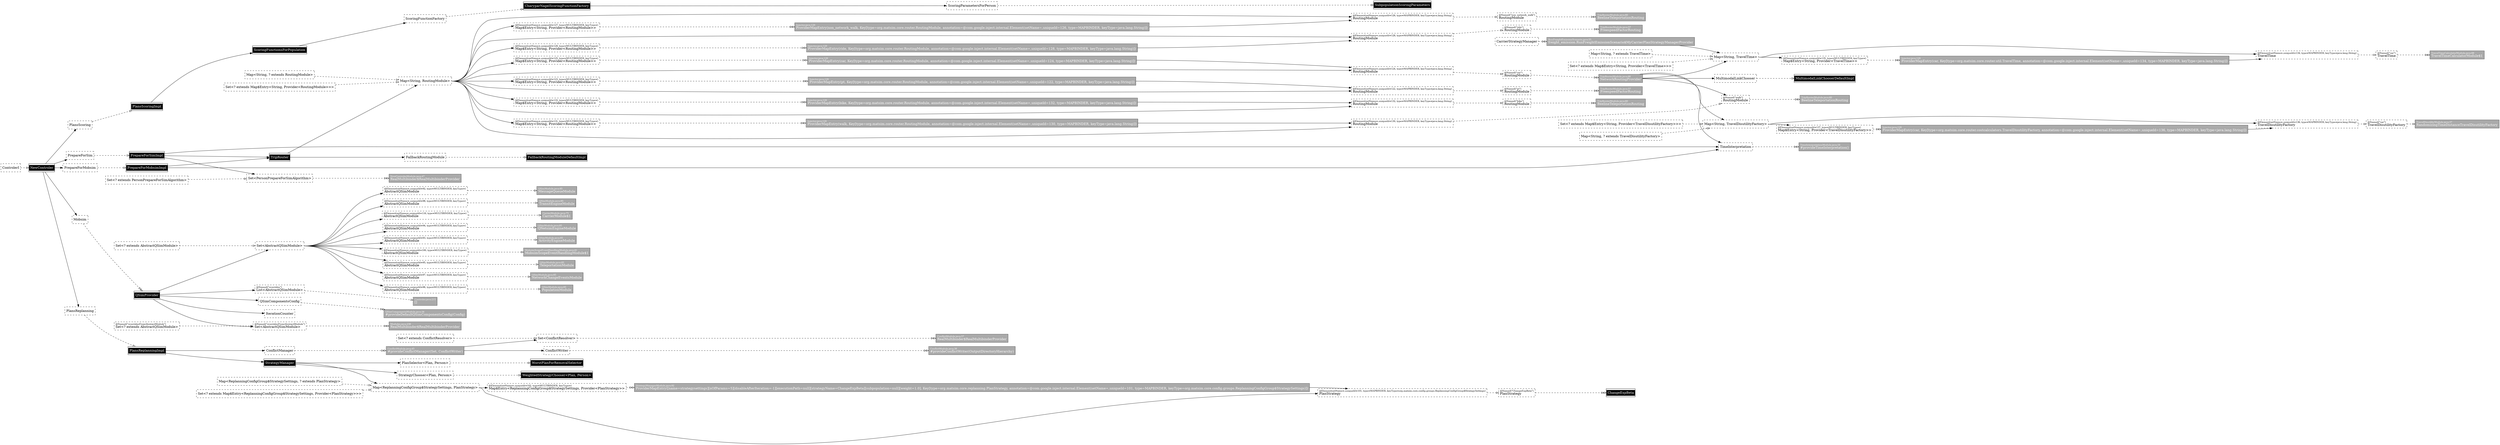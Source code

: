 digraph injector {
graph [rankdir=LR];
x38 [margin="0.02,0", shape=box, style=dashed, label=<<table cellspacing="0" cellpadding="5" cellborder="0" border="0"><tr><td align="left" port="header" bgcolor="#ffffff"><font color="#000000">ScoringParametersForPerson<br align="left"/></font></td></tr></table>>]
x81 [margin="0.02,0", shape=box, style=dashed, label=<<table cellspacing="0" cellpadding="5" cellborder="0" border="0"><tr><td align="left" port="header" bgcolor="#ffffff"><font color="#000000">PrepareForSim<br align="left"/></font></td></tr></table>>]
x41 [margin="0.02,0", shape=box, style=dashed, label=<<table cellspacing="0" cellpadding="5" cellborder="0" border="0"><tr><td align="left" port="header" bgcolor="#ffffff"><font color="#000000">Mobsim<br align="left"/></font></td></tr></table>>]
x16 [margin="0.02,0", shape=box, style=solid, label=<<table cellspacing="0" cellpadding="5" cellborder="0" border="0"><tr><td align="left" port="header" bgcolor="#aaaaaa"><font color="#ffffff" point-size="10">Injector.java:129<br align="left"/></font><font color="#ffffff">ProviderMapEntry(car, Key[type=org.matsim.core.router.RoutingModule, annotation=@com.google.inject.internal.Element(setName=,uniqueId=124, type=MAPBINDER, keyType=java.lang.String)])<br align="left"/></font></td></tr></table>>]
x71 [margin="0.02,0", shape=box, style=solid, label=<<table cellspacing="0" cellpadding="5" cellborder="0" border="0"><tr><td align="left" port="header" bgcolor="#aaaaaa"><font color="#ffffff" point-size="10">NewControlerModule.java:47<br align="left"/></font><font color="#ffffff">RealMultibinder$RealMultibinderProvider<br align="left"/></font></td></tr></table>>]
x36 [margin="0.02,0", shape=box, style=solid, label=<<table cellspacing="0" cellpadding="5" cellborder="0" border="0"><tr><td align="left" port="header" bgcolor="#aaaaaa"><font color="#ffffff" point-size="10">TripRouterModule.java:60<br align="left"/></font><font color="#ffffff">BeelineTeleportationRouting<br align="left"/></font></td></tr></table>>]
x46 [margin="0.02,0", shape=box, style=solid, label=<<table cellspacing="0" cellpadding="5" cellborder="0" border="0"><tr><td align="left" port="header" bgcolor="#aaaaaa"><font color="#ffffff" point-size="10">QSimModule.java:85<br align="left"/></font><font color="#ffffff">TeleportationModule<br align="left"/></font></td></tr></table>>]
x68 [margin="0.02,0", shape=box, style=dashed, label=<<table cellspacing="0" cellpadding="5" cellborder="0" border="0"><tr><td align="left" port="header" bgcolor="#ffffff"><font color="#000000" point-size="10">@Element(setName=,uniqueId=116, type=MULTIBINDER, keyType=)<br align="left"/></font><font color="#000000">AbstractQSimModule<br align="left"/></font></td></tr></table>>]
x22 [margin="0.02,0", shape=box, style=dashed, label=<<table cellspacing="0" cellpadding="5" cellborder="0" border="0"><tr><td align="left" port="header" bgcolor="#ffffff"><font color="#000000">Map&lt;String, TravelTime&gt;<br align="left"/></font></td></tr></table>>]
x107 [margin="0.02,0", shape=box, style=solid, label=<<table cellspacing="0" cellpadding="5" cellborder="0" border="0"><tr><td align="left" port="header" bgcolor="#000000"><font color="#ffffff">TripRouter<br align="left"/></font></td></tr></table>>]
x121 [margin="0.02,0", shape=box, style=solid, label=<<table cellspacing="0" cellpadding="5" cellborder="0" border="0"><tr><td align="left" port="header" bgcolor="#aaaaaa"><font color="#ffffff" point-size="10">Modules.java:238<br align="left"/></font><font color="#ffffff">RealMultibinder$RealMultibinderProvider<br align="left"/></font></td></tr></table>>]
x25 [margin="0.02,0", shape=box, style=dashed, label=<<table cellspacing="0" cellpadding="5" cellborder="0" border="0"><tr><td align="left" port="header" bgcolor="#ffffff"><font color="#000000">PlanSelector&lt;Plan, Person&gt;<br align="left"/></font></td></tr></table>>]
x40 [margin="0.02,0", shape=box, style=solid, label=<<table cellspacing="0" cellpadding="5" cellborder="0" border="0"><tr><td align="left" port="header" bgcolor="#aaaaaa"><font color="#ffffff" point-size="10">QSimComponentsModule.java:34<br align="left"/></font><font color="#ffffff">#provideDefaultQSimComponentsConfig(Config)<br align="left"/></font></td></tr></table>>]
x73 [margin="0.02,0", shape=box, style=solid, label=<<table cellspacing="0" cellpadding="5" cellborder="0" border="0"><tr><td align="left" port="header" bgcolor="#000000"><font color="#ffffff">SubpopulationScoringParameters<br align="left"/></font></td></tr></table>>]
x50 [margin="0.02,0", shape=box, style=dashed, label=<<table cellspacing="0" cellpadding="5" cellborder="0" border="0"><tr><td align="left" port="header" bgcolor="#ffffff"><font color="#000000" point-size="10">@Element(setName=,uniqueId=94, type=MULTIBINDER, keyType=)<br align="left"/></font><font color="#000000">AbstractQSimModule<br align="left"/></font></td></tr></table>>]
x51 [margin="0.02,0", shape=box, style=solid, label=<<table cellspacing="0" cellpadding="5" cellborder="0" border="0"><tr><td align="left" port="header" bgcolor="#aaaaaa"><font color="#ffffff" point-size="10">QSimModule.java:85<br align="left"/></font><font color="#ffffff">QNetsimEngineModule<br align="left"/></font></td></tr></table>>]
x34 [margin="0.02,0", shape=box, style=dashed, label=<<table cellspacing="0" cellpadding="5" cellborder="0" border="0"><tr><td align="left" port="header" bgcolor="#ffffff"><font color="#000000">PlansReplanning<br align="left"/></font></td></tr></table>>]
x9 [margin="0.02,0", shape=box, style=dashed, label=<<table cellspacing="0" cellpadding="5" cellborder="0" border="0"><tr><td align="left" port="header" bgcolor="#ffffff"><font color="#000000" point-size="10">@Element(setName=,uniqueId=123, type=MULTIBINDER, keyType=)<br align="left"/></font><font color="#000000">Map$Entry&lt;String, Provider&lt;RoutingModule&gt;&gt;<br align="left"/></font></td></tr></table>>]
x70 [margin="0.02,0", shape=box, style=dashed, label=<<table cellspacing="0" cellpadding="5" cellborder="0" border="0"><tr><td align="left" port="header" bgcolor="#ffffff"><font color="#000000">Set&lt;PersonPrepareForSimAlgorithm&gt;<br align="left"/></font></td></tr></table>>]
x116 [margin="0.02,0", shape=box, style=dashed, label=<<table cellspacing="0" cellpadding="5" cellborder="0" border="0"><tr><td align="left" port="header" bgcolor="#ffffff"><font color="#000000" point-size="10">@Named("ChangeExpBeta")<br align="left"/></font><font color="#000000">PlanStrategy<br align="left"/></font></td></tr></table>>]
x83 [margin="0.02,0", shape=box, style=dashed, label=<<table cellspacing="0" cellpadding="5" cellborder="0" border="0"><tr><td align="left" port="header" bgcolor="#ffffff"><font color="#000000" point-size="10">@Named("non_network_walk")<br align="left"/></font><font color="#000000">RoutingModule<br align="left"/></font></td></tr></table>>]
x94 [margin="0.02,0", shape=box, style=solid, label=<<table cellspacing="0" cellpadding="5" cellborder="0" border="0"><tr><td align="left" port="header" bgcolor="#aaaaaa"><font color="#ffffff" point-size="10">TravelDisutilityModule.java:37<br align="left"/></font><font color="#ffffff">RandomizingTimeDistanceTravelDisutilityFactory<br align="left"/></font></td></tr></table>>]
x52 [margin="0.02,0", shape=box, style=dashed, label=<<table cellspacing="0" cellpadding="5" cellborder="0" border="0"><tr><td align="left" port="header" bgcolor="#ffffff"><font color="#000000" point-size="10">@Element(setName=,uniqueId=93, type=MULTIBINDER, keyType=)<br align="left"/></font><font color="#000000">AbstractQSimModule<br align="left"/></font></td></tr></table>>]
x79 [margin="0.02,0", shape=box, style=dashed, label=<<table cellspacing="0" cellpadding="5" cellborder="0" border="0"><tr><td align="left" port="header" bgcolor="#ffffff"><font color="#000000">Map&lt;String, ? extends RoutingModule&gt;<br align="left"/></font></td></tr></table>>]
x118 [margin="0.02,0", shape=box, style=solid, label=<<table cellspacing="0" cellpadding="5" cellborder="0" border="0"><tr><td align="left" port="header" bgcolor="#000000"><font color="#ffffff">NewControler<br align="left"/></font></td></tr></table>>]
x53 [margin="0.02,0", shape=box, style=solid, label=<<table cellspacing="0" cellpadding="5" cellborder="0" border="0"><tr><td align="left" port="header" bgcolor="#aaaaaa"><font color="#ffffff" point-size="10">QSimModule.java:85<br align="left"/></font><font color="#ffffff">ActivityEngineModule<br align="left"/></font></td></tr></table>>]
x78 [margin="0.02,0", shape=box, style=solid, label=<<table cellspacing="0" cellpadding="5" cellborder="0" border="0"><tr><td align="left" port="header" bgcolor="#000000"><font color="#ffffff">FallbackRoutingModuleDefaultImpl<br align="left"/></font></td></tr></table>>]
x62 [margin="0.02,0", shape=box, style=dashed, label=<<table cellspacing="0" cellpadding="5" cellborder="0" border="0"><tr><td align="left" port="header" bgcolor="#ffffff"><font color="#000000" point-size="10">@Element(setName=,uniqueId=100, type=MULTIBINDER, keyType=)<br align="left"/></font><font color="#000000">AbstractQSimModule<br align="left"/></font></td></tr></table>>]
x69 [margin="0.02,0", shape=box, style=solid, label=<<table cellspacing="0" cellpadding="5" cellborder="0" border="0"><tr><td align="left" port="header" bgcolor="#aaaaaa"><font color="#ffffff" point-size="10">CarrierModule.java:75<br align="left"/></font><font color="#ffffff">CarrierModule$1<br align="left"/></font></td></tr></table>>]
x17 [margin="0.02,0", shape=box, style=dashed, label=<<table cellspacing="0" cellpadding="5" cellborder="0" border="0"><tr><td align="left" port="header" bgcolor="#ffffff"><font color="#000000">Set&lt;? extends Map$Entry&lt;String, Provider&lt;TravelTime&gt;&gt;&gt;<br align="left"/></font></td></tr></table>>]
x14 [margin="0.02,0", shape=box, style=solid, label=<<table cellspacing="0" cellpadding="5" cellborder="0" border="0"><tr><td align="left" port="header" bgcolor="#aaaaaa"><font color="#ffffff" point-size="10">Injector.java:129<br align="left"/></font><font color="#ffffff">ProviderMapEntry(non_network_walk, Key[type=org.matsim.core.router.RoutingModule, annotation=@com.google.inject.internal.Element(setName=,uniqueId=126, type=MAPBINDER, keyType=java.lang.String)])<br align="left"/></font></td></tr></table>>]
x115 [margin="0.02,0", shape=box, style=solid, label=<<table cellspacing="0" cellpadding="5" cellborder="0" border="0"><tr><td align="left" port="header" bgcolor="#aaaaaa"><font color="#ffffff" point-size="10">TripRouterModule.java:57<br align="left"/></font><font color="#ffffff">FreespeedFactorRouting<br align="left"/></font></td></tr></table>>]
x105 [margin="0.02,0", shape=box, style=dashed, label=<<table cellspacing="0" cellpadding="5" cellborder="0" border="0"><tr><td align="left" port="header" bgcolor="#ffffff"><font color="#000000" point-size="10">@Element(setName=,uniqueId=133, type=MULTIBINDER, keyType=)<br align="left"/></font><font color="#000000">Map$Entry&lt;String, Provider&lt;RoutingModule&gt;&gt;<br align="left"/></font></td></tr></table>>]
x80 [margin="0.02,0", shape=box, style=solid, label=<<table cellspacing="0" cellpadding="5" cellborder="0" border="0"><tr><td align="left" port="header" bgcolor="#000000"><font color="#ffffff">ScoringFunctionsForPopulation<br align="left"/></font></td></tr></table>>]
x33 [margin="0.02,0", shape=box, style=solid, label=<<table cellspacing="0" cellpadding="5" cellborder="0" border="0"><tr><td align="left" port="header" bgcolor="#aaaaaa"><font color="#ffffff" point-size="10">ConflictModule.java:57<br align="left"/></font><font color="#ffffff">RealMultibinder$RealMultibinderProvider<br align="left"/></font></td></tr></table>>]
x100 [margin="0.02,0", shape=box, style=solid, label=<<table cellspacing="0" cellpadding="5" cellborder="0" border="0"><tr><td align="left" port="header" bgcolor="#aaaaaa"><font color="#ffffff" point-size="10">ConflictModule.java:38<br align="left"/></font><font color="#ffffff">#provideConflictWriter(OutputDirectoryHierarchy)<br align="left"/></font></td></tr></table>>]
x64 [margin="0.02,0", shape=box, style=dashed, label=<<table cellspacing="0" cellpadding="5" cellborder="0" border="0"><tr><td align="left" port="header" bgcolor="#ffffff"><font color="#000000">TimeInterpretation<br align="left"/></font></td></tr></table>>]
x18 [margin="0.02,0", shape=box, style=dashed, label=<<table cellspacing="0" cellpadding="5" cellborder="0" border="0"><tr><td align="left" port="header" bgcolor="#ffffff"><font color="#000000" point-size="10">@Element(setName=,uniqueId=130, type=MAPBINDER, keyType=java.lang.String)<br align="left"/></font><font color="#000000">RoutingModule<br align="left"/></font></td></tr></table>>]
x108 [margin="0.02,0", shape=box, style=solid, label=<<table cellspacing="0" cellpadding="5" cellborder="0" border="0"><tr><td align="left" port="header" bgcolor="#000000"><font color="#ffffff">PlansReplanningImpl<br align="left"/></font></td></tr></table>>]
x23 [margin="0.02,0", shape=box, style=dashed, label=<<table cellspacing="0" cellpadding="5" cellborder="0" border="0"><tr><td align="left" port="header" bgcolor="#ffffff"><font color="#000000">Set&lt;AbstractQSimModule&gt;<br align="left"/></font></td></tr></table>>]
x63 [margin="0.02,0", shape=box, style=solid, label=<<table cellspacing="0" cellpadding="5" cellborder="0" border="0"><tr><td align="left" port="header" bgcolor="#aaaaaa"><font color="#ffffff" point-size="10">MobsimScopeEventHandlingModule.java:41<br align="left"/></font><font color="#ffffff">MobsimScopeEventHandlingModule$1<br align="left"/></font></td></tr></table>>]
x104 [margin="0.02,0", shape=box, style=dashed, label=<<table cellspacing="0" cellpadding="5" cellborder="0" border="0"><tr><td align="left" port="header" bgcolor="#ffffff"><font color="#000000">Map&lt;ReplanningConfigGroup$StrategySettings, ? extends PlanStrategy&gt;<br align="left"/></font></td></tr></table>>]
x67 [margin="0.02,0", shape=box, style=solid, label=<<table cellspacing="0" cellpadding="5" cellborder="0" border="0"><tr><td align="left" port="header" bgcolor="#aaaaaa"><font color="#ffffff" point-size="10">TripRouterModule.java:57<br align="left"/></font><font color="#ffffff">FreespeedFactorRouting<br align="left"/></font></td></tr></table>>]
x29 [margin="0.02,0", shape=box, style=solid, label=<<table cellspacing="0" cellpadding="5" cellborder="0" border="0"><tr><td align="left" port="header" bgcolor="#aaaaaa"><font color="#ffffff" point-size="10">TripRouterModule.java:68<br align="left"/></font><font color="#ffffff">NetworkRoutingProvider<br align="left"/></font></td></tr></table>>]
x119 [margin="0.02,0", shape=box, style=dashed, label=<<table cellspacing="0" cellpadding="5" cellborder="0" border="0"><tr><td align="left" port="header" bgcolor="#ffffff"><font color="#000000">Map&lt;String, RoutingModule&gt;<br align="left"/></font></td></tr></table>>]
x124 [margin="0.02,0", shape=box, style=dashed, label=<<table cellspacing="0" cellpadding="5" cellborder="0" border="0"><tr><td align="left" port="header" bgcolor="#ffffff"><font color="#000000" point-size="10">@Element(setName=,uniqueId=126, type=MAPBINDER, keyType=java.lang.String)<br align="left"/></font><font color="#000000">RoutingModule<br align="left"/></font></td></tr></table>>]
x35 [margin="0.02,0", shape=box, style=dashed, label=<<table cellspacing="0" cellpadding="5" cellborder="0" border="0"><tr><td align="left" port="header" bgcolor="#ffffff"><font color="#000000" point-size="10">@Named("walk")<br align="left"/></font><font color="#000000">RoutingModule<br align="left"/></font></td></tr></table>>]
x48 [margin="0.02,0", shape=box, style=solid, label=<<table cellspacing="0" cellpadding="5" cellborder="0" border="0"><tr><td align="left" port="header" bgcolor="#aaaaaa"><font color="#ffffff" point-size="10">QSimModule.java:85<br align="left"/></font><font color="#ffffff">MessageQueueModule<br align="left"/></font></td></tr></table>>]
x87 [margin="0.02,0", shape=box, style=dashed, label=<<table cellspacing="0" cellpadding="5" cellborder="0" border="0"><tr><td align="left" port="header" bgcolor="#ffffff"><font color="#000000">MultimodalLinkChooser<br align="left"/></font></td></tr></table>>]
x39 [margin="0.02,0", shape=box, style=dashed, label=<<table cellspacing="0" cellpadding="5" cellborder="0" border="0"><tr><td align="left" port="header" bgcolor="#ffffff"><font color="#000000">QSimComponentsConfig<br align="left"/></font></td></tr></table>>]
x3 [margin="0.02,0", shape=box, style=solid, label=<<table cellspacing="0" cellpadding="5" cellborder="0" border="0"><tr><td align="left" port="header" bgcolor="#aaaaaa"><font color="#ffffff" point-size="10">Controler.java:215<br align="left"/></font><font color="#ffffff">[]<br align="left"/></font></td></tr></table>>]
x88 [margin="0.02,0", shape=box, style=solid, label=<<table cellspacing="0" cellpadding="5" cellborder="0" border="0"><tr><td align="left" port="header" bgcolor="#000000"><font color="#ffffff">MultimodalLinkChooserDefaultImpl<br align="left"/></font></td></tr></table>>]
x109 [margin="0.02,0", shape=box, style=dashed, label=<<table cellspacing="0" cellpadding="5" cellborder="0" border="0"><tr><td align="left" port="header" bgcolor="#ffffff"><font color="#000000">ConflictManager<br align="left"/></font></td></tr></table>>]
x31 [margin="0.02,0", shape=box, style=dashed, label=<<table cellspacing="0" cellpadding="5" cellborder="0" border="0"><tr><td align="left" port="header" bgcolor="#ffffff"><font color="#000000">Set&lt;? extends Map$Entry&lt;ReplanningConfigGroup$StrategySettings, Provider&lt;PlanStrategy&gt;&gt;&gt;<br align="left"/></font></td></tr></table>>]
x61 [margin="0.02,0", shape=box, style=solid, label=<<table cellspacing="0" cellpadding="5" cellborder="0" border="0"><tr><td align="left" port="header" bgcolor="#aaaaaa"><font color="#ffffff" point-size="10">TripRouterModule.java:60<br align="left"/></font><font color="#ffffff">BeelineTeleportationRouting<br align="left"/></font></td></tr></table>>]
x102 [margin="0.02,0", shape=box, style=solid, label=<<table cellspacing="0" cellpadding="5" cellborder="0" border="0"><tr><td align="left" port="header" bgcolor="#aaaaaa"><font color="#ffffff" point-size="10">Injector.java:129<br align="left"/></font><font color="#ffffff">ProviderMapEntry(ride, Key[type=org.matsim.core.router.RoutingModule, annotation=@com.google.inject.internal.Element(setName=,uniqueId=128, type=MAPBINDER, keyType=java.lang.String)])<br align="left"/></font></td></tr></table>>]
x86 [margin="0.02,0", shape=box, style=solid, label=<<table cellspacing="0" cellpadding="5" cellborder="0" border="0"><tr><td align="left" port="header" bgcolor="#000000"><font color="#ffffff">CharyparNagelScoringFunctionFactory<br align="left"/></font></td></tr></table>>]
x45 [margin="0.02,0", shape=box, style=dashed, label=<<table cellspacing="0" cellpadding="5" cellborder="0" border="0"><tr><td align="left" port="header" bgcolor="#ffffff"><font color="#000000" point-size="10">@Element(setName=,uniqueId=95, type=MULTIBINDER, keyType=)<br align="left"/></font><font color="#000000">AbstractQSimModule<br align="left"/></font></td></tr></table>>]
x19 [margin="0.02,0", shape=box, style=dashed, label=<<table cellspacing="0" cellpadding="5" cellborder="0" border="0"><tr><td align="left" port="header" bgcolor="#ffffff"><font color="#000000" point-size="10">@Element(setName=,uniqueId=128, type=MAPBINDER, keyType=java.lang.String)<br align="left"/></font><font color="#000000">RoutingModule<br align="left"/></font></td></tr></table>>]
x112 [margin="0.02,0", shape=box, style=dashed, label=<<table cellspacing="0" cellpadding="5" cellborder="0" border="0"><tr><td align="left" port="header" bgcolor="#ffffff"><font color="#000000" point-size="10">@Element(setName=,uniqueId=137, type=MULTIBINDER, keyType=)<br align="left"/></font><font color="#000000">Map$Entry&lt;String, Provider&lt;TravelDisutilityFactory&gt;&gt;<br align="left"/></font></td></tr></table>>]
x89 [margin="0.02,0", shape=box, style=dashed, label=<<table cellspacing="0" cellpadding="5" cellborder="0" border="0"><tr><td align="left" port="header" bgcolor="#ffffff"><font color="#000000">StrategyChooser&lt;Plan, Person&gt;<br align="left"/></font></td></tr></table>>]
x12 [margin="0.02,0", shape=box, style=dashed, label=<<table cellspacing="0" cellpadding="5" cellborder="0" border="0"><tr><td align="left" port="header" bgcolor="#ffffff"><font color="#000000">Set&lt;? extends PersonPrepareForSimAlgorithm&gt;<br align="left"/></font></td></tr></table>>]
x44 [margin="0.02,0", shape=box, style=solid, label=<<table cellspacing="0" cellpadding="5" cellborder="0" border="0"><tr><td align="left" port="header" bgcolor="#aaaaaa"><font color="#ffffff" point-size="10">StrategyManagerModule.java:92<br align="left"/></font><font color="#ffffff">ProviderMapEntry([name=strategysettings][nOfParams=5][disableAfterIteration=-1][executionPath=null][strategyName=ChangeExpBeta][subpopulation=null][weight=1.0], Key[type=org.matsim.core.replanning.PlanStrategy, annotation=@com.google.inject.internal.Element(setName=,uniqueId=101, type=MAPBINDER, keyType=org.matsim.core.config.groups.ReplanningConfigGroup$StrategySettings)])<br align="left"/></font></td></tr></table>>]
x57 [margin="0.02,0", shape=box, style=solid, label=<<table cellspacing="0" cellpadding="5" cellborder="0" border="0"><tr><td align="left" port="header" bgcolor="#aaaaaa"><font color="#ffffff" point-size="10">QSimModule.java:85<br align="left"/></font><font color="#ffffff">TransitEngineModule<br align="left"/></font></td></tr></table>>]
x77 [margin="0.02,0", shape=box, style=dashed, label=<<table cellspacing="0" cellpadding="5" cellborder="0" border="0"><tr><td align="left" port="header" bgcolor="#ffffff"><font color="#000000">FallbackRoutingModule<br align="left"/></font></td></tr></table>>]
x82 [margin="0.02,0", shape=box, style=solid, label=<<table cellspacing="0" cellpadding="5" cellborder="0" border="0"><tr><td align="left" port="header" bgcolor="#000000"><font color="#ffffff">PrepareForSimImpl<br align="left"/></font></td></tr></table>>]
x91 [margin="0.02,0", shape=box, style=dashed, label=<<table cellspacing="0" cellpadding="5" cellborder="0" border="0"><tr><td align="left" port="header" bgcolor="#ffffff"><font color="#000000">CarrierStrategyManager<br align="left"/></font></td></tr></table>>]
x122 [margin="0.02,0", shape=box, style=dashed, label=<<table cellspacing="0" cellpadding="5" cellborder="0" border="0"><tr><td align="left" port="header" bgcolor="#ffffff"><font color="#000000">IterationCounter<br align="left"/></font></td></tr></table>>]
x28 [margin="0.02,0", shape=box, style=dashed, label=<<table cellspacing="0" cellpadding="5" cellborder="0" border="0"><tr><td align="left" port="header" bgcolor="#ffffff"><font color="#000000" point-size="10">@Named("car")<br align="left"/></font><font color="#000000">RoutingModule<br align="left"/></font></td></tr></table>>]
x0 [margin="0.02,0", shape=box, style=dashed, label=<<table cellspacing="0" cellpadding="5" cellborder="0" border="0"><tr><td align="left" port="header" bgcolor="#ffffff"><font color="#000000" point-size="10">@Element(setName=,uniqueId=134, type=MAPBINDER, keyType=java.lang.String)<br align="left"/></font><font color="#000000">TravelTime<br align="left"/></font></td></tr></table>>]
x2 [margin="0.02,0", shape=box, style=dashed, label=<<table cellspacing="0" cellpadding="5" cellborder="0" border="0"><tr><td align="left" port="header" bgcolor="#ffffff"><font color="#000000" point-size="10">@Named("overrides")<br align="left"/></font><font color="#000000">List&lt;AbstractQSimModule&gt;<br align="left"/></font></td></tr></table>>]
x125 [margin="0.02,0", shape=box, style=dashed, label=<<table cellspacing="0" cellpadding="5" cellborder="0" border="0"><tr><td align="left" port="header" bgcolor="#ffffff"><font color="#000000" point-size="10">@Element(setName=,uniqueId=124, type=MAPBINDER, keyType=java.lang.String)<br align="left"/></font><font color="#000000">RoutingModule<br align="left"/></font></td></tr></table>>]
x37 [margin="0.02,0", shape=box, style=dashed, label=<<table cellspacing="0" cellpadding="5" cellborder="0" border="0"><tr><td align="left" port="header" bgcolor="#ffffff"><font color="#000000" point-size="10">@Named("overridesFromAbstractModule")<br align="left"/></font><font color="#000000">Set&lt;? extends AbstractQSimModule&gt;<br align="left"/></font></td></tr></table>>]
x8 [margin="0.02,0", shape=box, style=solid, label=<<table cellspacing="0" cellpadding="5" cellborder="0" border="0"><tr><td align="left" port="header" bgcolor="#aaaaaa"><font color="#ffffff" point-size="10">Injector.java:129<br align="left"/></font><font color="#ffffff">ProviderMapEntry(car, Key[type=org.matsim.core.router.util.TravelTime, annotation=@com.google.inject.internal.Element(setName=,uniqueId=134, type=MAPBINDER, keyType=java.lang.String)])<br align="left"/></font></td></tr></table>>]
x97 [margin="0.02,0", shape=box, style=dashed, label=<<table cellspacing="0" cellpadding="5" cellborder="0" border="0"><tr><td align="left" port="header" bgcolor="#ffffff"><font color="#000000" point-size="10">@Element(setName=,uniqueId=131, type=MULTIBINDER, keyType=)<br align="left"/></font><font color="#000000">Map$Entry&lt;String, Provider&lt;RoutingModule&gt;&gt;<br align="left"/></font></td></tr></table>>]
x58 [margin="0.02,0", shape=box, style=dashed, label=<<table cellspacing="0" cellpadding="5" cellborder="0" border="0"><tr><td align="left" port="header" bgcolor="#ffffff"><font color="#000000" point-size="10">@Element(setName=,uniqueId=97, type=MULTIBINDER, keyType=)<br align="left"/></font><font color="#000000">AbstractQSimModule<br align="left"/></font></td></tr></table>>]
x66 [margin="0.02,0", shape=box, style=dashed, label=<<table cellspacing="0" cellpadding="5" cellborder="0" border="0"><tr><td align="left" port="header" bgcolor="#ffffff"><font color="#000000" point-size="10">@Named("pt")<br align="left"/></font><font color="#000000">RoutingModule<br align="left"/></font></td></tr></table>>]
x59 [margin="0.02,0", shape=box, style=solid, label=<<table cellspacing="0" cellpadding="5" cellborder="0" border="0"><tr><td align="left" port="header" bgcolor="#aaaaaa"><font color="#ffffff" point-size="10">QSimModule.java:85<br align="left"/></font><font color="#ffffff">NetworkChangeEventsModule<br align="left"/></font></td></tr></table>>]
x27 [margin="0.02,0", shape=box, style=solid, label=<<table cellspacing="0" cellpadding="5" cellborder="0" border="0"><tr><td align="left" port="header" bgcolor="#000000"><font color="#ffffff">PrepareForMobsimImpl<br align="left"/></font></td></tr></table>>]
x13 [margin="0.02,0", shape=box, style=dashed, label=<<table cellspacing="0" cellpadding="5" cellborder="0" border="0"><tr><td align="left" port="header" bgcolor="#ffffff"><font color="#000000" point-size="10">@Element(setName=,uniqueId=127, type=MULTIBINDER, keyType=)<br align="left"/></font><font color="#000000">Map$Entry&lt;String, Provider&lt;RoutingModule&gt;&gt;<br align="left"/></font></td></tr></table>>]
x92 [margin="0.02,0", shape=box, style=solid, label=<<table cellspacing="0" cellpadding="5" cellborder="0" border="0"><tr><td align="left" port="header" bgcolor="#aaaaaa"><font color="#ffffff" point-size="10">RunFreightEmissionScenario.java:55<br align="left"/></font><font color="#ffffff">freight_emission.RunFreightEmissionScenario$MyCarrierPlanStrategyManagerProvider<br align="left"/></font></td></tr></table>>]
x98 [margin="0.02,0", shape=box, style=solid, label=<<table cellspacing="0" cellpadding="5" cellborder="0" border="0"><tr><td align="left" port="header" bgcolor="#aaaaaa"><font color="#ffffff" point-size="10">Injector.java:129<br align="left"/></font><font color="#ffffff">ProviderMapEntry(walk, Key[type=org.matsim.core.router.RoutingModule, annotation=@com.google.inject.internal.Element(setName=,uniqueId=130, type=MAPBINDER, keyType=java.lang.String)])<br align="left"/></font></td></tr></table>>]
x30 [margin="0.02,0", shape=box, style=solid, label=<<table cellspacing="0" cellpadding="5" cellborder="0" border="0"><tr><td align="left" port="header" bgcolor="#000000"><font color="#ffffff">WorstPlanForRemovalSelector<br align="left"/></font></td></tr></table>>]
x11 [margin="0.02,0", shape=box, style=dashed, label=<<table cellspacing="0" cellpadding="5" cellborder="0" border="0"><tr><td align="left" port="header" bgcolor="#ffffff"><font color="#000000">Map&lt;ReplanningConfigGroup$StrategySettings, PlanStrategy&gt;<br align="left"/></font></td></tr></table>>]
x6 [margin="0.02,0", shape=box, style=solid, label=<<table cellspacing="0" cellpadding="5" cellborder="0" border="0"><tr><td align="left" port="header" bgcolor="#aaaaaa"><font color="#ffffff" point-size="10">TravelTimeCalculatorModule.java:68<br align="left"/></font><font color="#ffffff">TravelTimeCalculatorModule$1<br align="left"/></font></td></tr></table>>]
x96 [margin="0.02,0", shape=box, style=dashed, label=<<table cellspacing="0" cellpadding="5" cellborder="0" border="0"><tr><td align="left" port="header" bgcolor="#ffffff"><font color="#000000">Set&lt;? extends AbstractQSimModule&gt;<br align="left"/></font></td></tr></table>>]
x5 [margin="0.02,0", shape=box, style=dashed, label=<<table cellspacing="0" cellpadding="5" cellborder="0" border="0"><tr><td align="left" port="header" bgcolor="#ffffff"><font color="#000000" point-size="10">@Named("car")<br align="left"/></font><font color="#000000">TravelTime<br align="left"/></font></td></tr></table>>]
x24 [margin="0.02,0", shape=box, style=dashed, label=<<table cellspacing="0" cellpadding="5" cellborder="0" border="0"><tr><td align="left" port="header" bgcolor="#ffffff"><font color="#000000">Set&lt;? extends Map$Entry&lt;String, Provider&lt;TravelDisutilityFactory&gt;&gt;&gt;<br align="left"/></font></td></tr></table>>]
x54 [margin="0.02,0", shape=box, style=dashed, label=<<table cellspacing="0" cellpadding="5" cellborder="0" border="0"><tr><td align="left" port="header" bgcolor="#ffffff"><font color="#000000" point-size="10">@Element(setName=,uniqueId=96, type=MULTIBINDER, keyType=)<br align="left"/></font><font color="#000000">AbstractQSimModule<br align="left"/></font></td></tr></table>>]
x123 [margin="0.02,0", shape=box, style=dashed, label=<<table cellspacing="0" cellpadding="5" cellborder="0" border="0"><tr><td align="left" port="header" bgcolor="#ffffff"><font color="#000000">Map&lt;String, ? extends TravelDisutilityFactory&gt;<br align="left"/></font></td></tr></table>>]
x90 [margin="0.02,0", shape=box, style=solid, label=<<table cellspacing="0" cellpadding="5" cellborder="0" border="0"><tr><td align="left" port="header" bgcolor="#000000"><font color="#ffffff">WeightedStrategyChooser&lt;Plan, Person&gt;<br align="left"/></font></td></tr></table>>]
x21 [margin="0.02,0", shape=box, style=dashed, label=<<table cellspacing="0" cellpadding="5" cellborder="0" border="0"><tr><td align="left" port="header" bgcolor="#ffffff"><font color="#000000" point-size="10">@Element(setName=,uniqueId=101, type=MAPBINDER, keyType=org.matsim.core.config.groups.ReplanningConfigGroup$StrategySettings)<br align="left"/></font><font color="#000000">PlanStrategy<br align="left"/></font></td></tr></table>>]
x110 [margin="0.02,0", shape=box, style=solid, label=<<table cellspacing="0" cellpadding="5" cellborder="0" border="0"><tr><td align="left" port="header" bgcolor="#aaaaaa"><font color="#ffffff" point-size="10">ConflictModule.java:45<br align="left"/></font><font color="#ffffff">#provideConflictManager(Set, ConflictWriter)<br align="left"/></font></td></tr></table>>]
x55 [margin="0.02,0", shape=box, style=solid, label=<<table cellspacing="0" cellpadding="5" cellborder="0" border="0"><tr><td align="left" port="header" bgcolor="#aaaaaa"><font color="#ffffff" point-size="10">QSimModule.java:85<br align="left"/></font><font color="#ffffff">PopulationModule<br align="left"/></font></td></tr></table>>]
x60 [margin="0.02,0", shape=box, style=dashed, label=<<table cellspacing="0" cellpadding="5" cellborder="0" border="0"><tr><td align="left" port="header" bgcolor="#ffffff"><font color="#000000" point-size="10">@Named("bike")<br align="left"/></font><font color="#000000">RoutingModule<br align="left"/></font></td></tr></table>>]
x74 [margin="0.02,0", shape=box, style=dashed, label=<<table cellspacing="0" cellpadding="5" cellborder="0" border="0"><tr><td align="left" port="header" bgcolor="#ffffff"><font color="#000000">ControlerI<br align="left"/></font></td></tr></table>>]
x4 [margin="0.02,0", shape=box, style=dashed, label=<<table cellspacing="0" cellpadding="5" cellborder="0" border="0"><tr><td align="left" port="header" bgcolor="#ffffff"><font color="#000000">PlansScoring<br align="left"/></font></td></tr></table>>]
x10 [margin="0.02,0", shape=box, style=solid, label=<<table cellspacing="0" cellpadding="5" cellborder="0" border="0"><tr><td align="left" port="header" bgcolor="#aaaaaa"><font color="#ffffff" point-size="10">Injector.java:129<br align="left"/></font><font color="#ffffff">ProviderMapEntry(pt, Key[type=org.matsim.core.router.RoutingModule, annotation=@com.google.inject.internal.Element(setName=,uniqueId=122, type=MAPBINDER, keyType=java.lang.String)])<br align="left"/></font></td></tr></table>>]
x85 [margin="0.02,0", shape=box, style=dashed, label=<<table cellspacing="0" cellpadding="5" cellborder="0" border="0"><tr><td align="left" port="header" bgcolor="#ffffff"><font color="#000000">Set&lt;? extends ConflictResolver&gt;<br align="left"/></font></td></tr></table>>]
x117 [margin="0.02,0", shape=box, style=solid, label=<<table cellspacing="0" cellpadding="5" cellborder="0" border="0"><tr><td align="left" port="header" bgcolor="#000000"><font color="#ffffff">ChangeExpBeta<br align="left"/></font></td></tr></table>>]
x42 [margin="0.02,0", shape=box, style=solid, label=<<table cellspacing="0" cellpadding="5" cellborder="0" border="0"><tr><td align="left" port="header" bgcolor="#000000"><font color="#ffffff">QSimProvider<br align="left"/></font></td></tr></table>>]
x47 [margin="0.02,0", shape=box, style=dashed, label=<<table cellspacing="0" cellpadding="5" cellborder="0" border="0"><tr><td align="left" port="header" bgcolor="#ffffff"><font color="#000000" point-size="10">@Element(setName=,uniqueId=92, type=MULTIBINDER, keyType=)<br align="left"/></font><font color="#000000">AbstractQSimModule<br align="left"/></font></td></tr></table>>]
x26 [margin="0.02,0", shape=box, style=dashed, label=<<table cellspacing="0" cellpadding="5" cellborder="0" border="0"><tr><td align="left" port="header" bgcolor="#ffffff"><font color="#000000">PrepareForMobsim<br align="left"/></font></td></tr></table>>]
x43 [margin="0.02,0", shape=box, style=dashed, label=<<table cellspacing="0" cellpadding="5" cellborder="0" border="0"><tr><td align="left" port="header" bgcolor="#ffffff"><font color="#000000" point-size="10">@Element(setName=,uniqueId=102, type=MULTIBINDER, keyType=)<br align="left"/></font><font color="#000000">Map$Entry&lt;ReplanningConfigGroup$StrategySettings, Provider&lt;PlanStrategy&gt;&gt;<br align="left"/></font></td></tr></table>>]
x72 [margin="0.02,0", shape=box, style=dashed, label=<<table cellspacing="0" cellpadding="5" cellborder="0" border="0"><tr><td align="left" port="header" bgcolor="#ffffff"><font color="#000000">ScoringFunctionFactory<br align="left"/></font></td></tr></table>>]
x84 [margin="0.02,0", shape=box, style=solid, label=<<table cellspacing="0" cellpadding="5" cellborder="0" border="0"><tr><td align="left" port="header" bgcolor="#aaaaaa"><font color="#ffffff" point-size="10">TripRouterModule.java:60<br align="left"/></font><font color="#ffffff">BeelineTeleportationRouting<br align="left"/></font></td></tr></table>>]
x95 [margin="0.02,0", shape=box, style=dashed, label=<<table cellspacing="0" cellpadding="5" cellborder="0" border="0"><tr><td align="left" port="header" bgcolor="#ffffff"><font color="#000000" point-size="10">@Element(setName=,uniqueId=136, type=MAPBINDER, keyType=java.lang.String)<br align="left"/></font><font color="#000000">TravelDisutilityFactory<br align="left"/></font></td></tr></table>>]
x93 [margin="0.02,0", shape=box, style=dashed, label=<<table cellspacing="0" cellpadding="5" cellborder="0" border="0"><tr><td align="left" port="header" bgcolor="#ffffff"><font color="#000000" point-size="10">@Named("car")<br align="left"/></font><font color="#000000">TravelDisutilityFactory<br align="left"/></font></td></tr></table>>]
x101 [margin="0.02,0", shape=box, style=dashed, label=<<table cellspacing="0" cellpadding="5" cellborder="0" border="0"><tr><td align="left" port="header" bgcolor="#ffffff"><font color="#000000" point-size="10">@Element(setName=,uniqueId=129, type=MULTIBINDER, keyType=)<br align="left"/></font><font color="#000000">Map$Entry&lt;String, Provider&lt;RoutingModule&gt;&gt;<br align="left"/></font></td></tr></table>>]
x75 [margin="0.02,0", shape=box, style=dashed, label=<<table cellspacing="0" cellpadding="5" cellborder="0" border="0"><tr><td align="left" port="header" bgcolor="#ffffff"><font color="#000000">Map&lt;String, TravelDisutilityFactory&gt;<br align="left"/></font></td></tr></table>>]
x111 [margin="0.02,0", shape=box, style=dashed, label=<<table cellspacing="0" cellpadding="5" cellborder="0" border="0"><tr><td align="left" port="header" bgcolor="#ffffff"><font color="#000000" point-size="10">@Element(setName=,uniqueId=122, type=MAPBINDER, keyType=java.lang.String)<br align="left"/></font><font color="#000000">RoutingModule<br align="left"/></font></td></tr></table>>]
x120 [margin="0.02,0", shape=box, style=dashed, label=<<table cellspacing="0" cellpadding="5" cellborder="0" border="0"><tr><td align="left" port="header" bgcolor="#ffffff"><font color="#000000" point-size="10">@Named("overridesFromAbstractModule")<br align="left"/></font><font color="#000000">Set&lt;AbstractQSimModule&gt;<br align="left"/></font></td></tr></table>>]
x7 [margin="0.02,0", shape=box, style=dashed, label=<<table cellspacing="0" cellpadding="5" cellborder="0" border="0"><tr><td align="left" port="header" bgcolor="#ffffff"><font color="#000000" point-size="10">@Element(setName=,uniqueId=135, type=MULTIBINDER, keyType=)<br align="left"/></font><font color="#000000">Map$Entry&lt;String, Provider&lt;TravelTime&gt;&gt;<br align="left"/></font></td></tr></table>>]
x56 [margin="0.02,0", shape=box, style=dashed, label=<<table cellspacing="0" cellpadding="5" cellborder="0" border="0"><tr><td align="left" port="header" bgcolor="#ffffff"><font color="#000000" point-size="10">@Element(setName=,uniqueId=98, type=MULTIBINDER, keyType=)<br align="left"/></font><font color="#000000">AbstractQSimModule<br align="left"/></font></td></tr></table>>]
x32 [margin="0.02,0", shape=box, style=dashed, label=<<table cellspacing="0" cellpadding="5" cellborder="0" border="0"><tr><td align="left" port="header" bgcolor="#ffffff"><font color="#000000">Set&lt;ConflictResolver&gt;<br align="left"/></font></td></tr></table>>]
x99 [margin="0.02,0", shape=box, style=dashed, label=<<table cellspacing="0" cellpadding="5" cellborder="0" border="0"><tr><td align="left" port="header" bgcolor="#ffffff"><font color="#000000">ConflictWriter<br align="left"/></font></td></tr></table>>]
x49 [margin="0.02,0", shape=box, style=dashed, label=<<table cellspacing="0" cellpadding="5" cellborder="0" border="0"><tr><td align="left" port="header" bgcolor="#ffffff"><font color="#000000">Map&lt;String, ? extends TravelTime&gt;<br align="left"/></font></td></tr></table>>]
x15 [margin="0.02,0", shape=box, style=dashed, label=<<table cellspacing="0" cellpadding="5" cellborder="0" border="0"><tr><td align="left" port="header" bgcolor="#ffffff"><font color="#000000" point-size="10">@Element(setName=,uniqueId=125, type=MULTIBINDER, keyType=)<br align="left"/></font><font color="#000000">Map$Entry&lt;String, Provider&lt;RoutingModule&gt;&gt;<br align="left"/></font></td></tr></table>>]
x106 [margin="0.02,0", shape=box, style=solid, label=<<table cellspacing="0" cellpadding="5" cellborder="0" border="0"><tr><td align="left" port="header" bgcolor="#aaaaaa"><font color="#ffffff" point-size="10">Injector.java:129<br align="left"/></font><font color="#ffffff">ProviderMapEntry(bike, Key[type=org.matsim.core.router.RoutingModule, annotation=@com.google.inject.internal.Element(setName=,uniqueId=132, type=MAPBINDER, keyType=java.lang.String)])<br align="left"/></font></td></tr></table>>]
x114 [margin="0.02,0", shape=box, style=dashed, label=<<table cellspacing="0" cellpadding="5" cellborder="0" border="0"><tr><td align="left" port="header" bgcolor="#ffffff"><font color="#000000" point-size="10">@Named("ride")<br align="left"/></font><font color="#000000">RoutingModule<br align="left"/></font></td></tr></table>>]
x1 [margin="0.02,0", shape=box, style=dashed, label=<<table cellspacing="0" cellpadding="5" cellborder="0" border="0"><tr><td align="left" port="header" bgcolor="#ffffff"><font color="#000000">Set&lt;? extends Map$Entry&lt;String, Provider&lt;RoutingModule&gt;&gt;&gt;<br align="left"/></font></td></tr></table>>]
x103 [margin="0.02,0", shape=box, style=solid, label=<<table cellspacing="0" cellpadding="5" cellborder="0" border="0"><tr><td align="left" port="header" bgcolor="#000000"><font color="#ffffff">PlansScoringImpl<br align="left"/></font></td></tr></table>>]
x113 [margin="0.02,0", shape=box, style=solid, label=<<table cellspacing="0" cellpadding="5" cellborder="0" border="0"><tr><td align="left" port="header" bgcolor="#aaaaaa"><font color="#ffffff" point-size="10">Injector.java:129<br align="left"/></font><font color="#ffffff">ProviderMapEntry(car, Key[type=org.matsim.core.router.costcalculators.TravelDisutilityFactory, annotation=@com.google.inject.internal.Element(setName=,uniqueId=136, type=MAPBINDER, keyType=java.lang.String)])<br align="left"/></font></td></tr></table>>]
x65 [margin="0.02,0", shape=box, style=solid, label=<<table cellspacing="0" cellpadding="5" cellborder="0" border="0"><tr><td align="left" port="header" bgcolor="#aaaaaa"><font color="#ffffff" point-size="10">TimeInterpretationModule.java:16<br align="left"/></font><font color="#ffffff">#provideTimeInterpretation()<br align="left"/></font></td></tr></table>>]
x20 [margin="0.02,0", shape=box, style=dashed, label=<<table cellspacing="0" cellpadding="5" cellborder="0" border="0"><tr><td align="left" port="header" bgcolor="#ffffff"><font color="#000000" point-size="10">@Element(setName=,uniqueId=132, type=MAPBINDER, keyType=java.lang.String)<br align="left"/></font><font color="#000000">RoutingModule<br align="left"/></font></td></tr></table>>]
x76 [margin="0.02,0", shape=box, style=solid, label=<<table cellspacing="0" cellpadding="5" cellborder="0" border="0"><tr><td align="left" port="header" bgcolor="#000000"><font color="#ffffff">StrategyManager<br align="left"/></font></td></tr></table>>]
x119:header:e -> x111 [style=solid, arrowhead=normal, arrowtail=none]
x119:header:e -> x125 [style=solid, arrowhead=normal, arrowtail=none]
x119:header:e -> x124 [style=solid, arrowhead=normal, arrowtail=none]
x119:header:e -> x19 [style=solid, arrowhead=normal, arrowtail=none]
x119:header:e -> x18 [style=solid, arrowhead=normal, arrowtail=none]
x119:header:e -> x20 [style=solid, arrowhead=normal, arrowtail=none]
x0 -> x5 [style=dashed, arrowhead=onormal, arrowtail=none]
x1 -> x119 [style=dashed, arrowhead=onormal, arrowtail=none]
x2 -> x3 [style=dashed, arrowhead=onormal, arrowtail=none]
x4 -> x103 [style=dashed, arrowhead=onormal, arrowtail=none]
x75:header:e -> x112 [style=solid, arrowhead=normal, arrowtail=none]
x5 -> x6 [style=dashed, arrowhead=onormalonormal, arrowtail=none]
x7 -> x8 [style=dashed, arrowhead=onormalonormal, arrowtail=none]
x8:header:e -> x0 [style=solid, arrowhead=normal, arrowtail=none]
x9 -> x10 [style=dashed, arrowhead=onormalonormal, arrowtail=none]
x10:header:e -> x111 [style=solid, arrowhead=normal, arrowtail=none]
x11:header:e -> x21 [style=solid, arrowhead=normal, arrowtail=none]
x12 -> x70 [style=dashed, arrowhead=onormal, arrowtail=none]
x13 -> x14 [style=dashed, arrowhead=onormalonormal, arrowtail=none]
x14:header:e -> x124 [style=solid, arrowhead=normal, arrowtail=none]
x15 -> x16 [style=dashed, arrowhead=onormalonormal, arrowtail=none]
x16:header:e -> x125 [style=solid, arrowhead=normal, arrowtail=none]
x17 -> x22 [style=dashed, arrowhead=onormal, arrowtail=none]
x18 -> x35 [style=dashed, arrowhead=onormal, arrowtail=none]
x19 -> x114 [style=dashed, arrowhead=onormal, arrowtail=none]
x20 -> x60 [style=dashed, arrowhead=onormal, arrowtail=none]
x21 -> x116 [style=dashed, arrowhead=onormal, arrowtail=none]
x22:header:e -> x0 [style=solid, arrowhead=normal, arrowtail=none]
x23:header:e -> x68 [style=solid, arrowhead=normal, arrowtail=none]
x23:header:e -> x47 [style=solid, arrowhead=normal, arrowtail=none]
x23:header:e -> x52 [style=solid, arrowhead=normal, arrowtail=none]
x23:header:e -> x50 [style=solid, arrowhead=normal, arrowtail=none]
x23:header:e -> x45 [style=solid, arrowhead=normal, arrowtail=none]
x23:header:e -> x54 [style=solid, arrowhead=normal, arrowtail=none]
x23:header:e -> x58 [style=solid, arrowhead=normal, arrowtail=none]
x23:header:e -> x56 [style=solid, arrowhead=normal, arrowtail=none]
x23:header:e -> x62 [style=solid, arrowhead=normal, arrowtail=none]
x24 -> x75 [style=dashed, arrowhead=onormal, arrowtail=none]
x25 -> x30 [style=dashed, arrowhead=onormal, arrowtail=none]
x26 -> x27 [style=dashed, arrowhead=onormal, arrowtail=none]
x27:m_e0740bbf:e -> x107 [style=solid, arrowhead=normal, arrowtail=none]
x27:m_e0740bbf:e -> x64 [style=solid, arrowhead=normal, arrowtail=none]
x28 -> x29 [style=dashed, arrowhead=onormalonormal, arrowtail=none]
x29:m_9adbd441:e -> x87 [style=solid, arrowhead=normal, arrowtail=none]
x29:m_d4e71859:e -> x64 [style=solid, arrowhead=normal, arrowtail=none]
x29:m_37f7e85c:e -> x75 [style=solid, arrowhead=normal, arrowtail=none]
x29:m_67efb620:e -> x22 [style=solid, arrowhead=normal, arrowtail=none]
x29:m_b19b941e:e -> x35 [style=solid, arrowhead=normal, arrowtail=none]
x31 -> x11 [style=dashed, arrowhead=onormal, arrowtail=none]
x32 -> x33 [style=dashed, arrowhead=onormalonormal, arrowtail=none]
x34 -> x108 [style=dashed, arrowhead=onormal, arrowtail=none]
x35 -> x36 [style=dashed, arrowhead=onormalonormal, arrowtail=none]
x37 -> x120 [style=dashed, arrowhead=onormal, arrowtail=none]
x38 -> x73 [style=dashed, arrowhead=onormal, arrowtail=none]
x39 -> x40 [style=dashed, arrowhead=onormalonormal, arrowtail=none]
x41 -> x42 [style=dashed, arrowhead=onormalonormal, arrowtail=none]
x42:m_1a704caa:e -> x122 [style=solid, arrowhead=normal, arrowtail=none]
x42:m_1a704caa:e -> x23 [style=solid, arrowhead=normal, arrowtail=none]
x42:m_1a704caa:e -> x39 [style=solid, arrowhead=normal, arrowtail=none]
x42:m_1a704caa:e -> x2 [style=solid, arrowhead=normal, arrowtail=none]
x42:m_1a704caa:e -> x120 [style=solid, arrowhead=normal, arrowtail=none]
x43 -> x44 [style=dashed, arrowhead=onormalonormal, arrowtail=none]
x44:header:e -> x21 [style=solid, arrowhead=normal, arrowtail=none]
x45 -> x46 [style=dashed, arrowhead=onormal, arrowtail=none]
x47 -> x48 [style=dashed, arrowhead=onormal, arrowtail=none]
x49 -> x22 [style=dashed, arrowhead=onormal, arrowtail=none]
x50 -> x51 [style=dashed, arrowhead=onormal, arrowtail=none]
x52 -> x53 [style=dashed, arrowhead=onormal, arrowtail=none]
x54 -> x55 [style=dashed, arrowhead=onormal, arrowtail=none]
x56 -> x57 [style=dashed, arrowhead=onormal, arrowtail=none]
x58 -> x59 [style=dashed, arrowhead=onormal, arrowtail=none]
x60 -> x61 [style=dashed, arrowhead=onormalonormal, arrowtail=none]
x62 -> x63 [style=dashed, arrowhead=onormal, arrowtail=none]
x64 -> x65 [style=dashed, arrowhead=onormalonormal, arrowtail=none]
x119:header:e -> x9 [style=solid, arrowhead=normal, arrowtail=none]
x119:header:e -> x15 [style=solid, arrowhead=normal, arrowtail=none]
x119:header:e -> x13 [style=solid, arrowhead=normal, arrowtail=none]
x119:header:e -> x101 [style=solid, arrowhead=normal, arrowtail=none]
x119:header:e -> x97 [style=solid, arrowhead=normal, arrowtail=none]
x119:header:e -> x105 [style=solid, arrowhead=normal, arrowtail=none]
x66 -> x67 [style=dashed, arrowhead=onormalonormal, arrowtail=none]
x68 -> x69 [style=dashed, arrowhead=onormal, arrowtail=none]
x70 -> x71 [style=dashed, arrowhead=onormalonormal, arrowtail=none]
x72 -> x86 [style=dashed, arrowhead=onormal, arrowtail=none]
x74 -> x118 [style=dashed, arrowhead=onormal, arrowtail=none]
x75:header:e -> x95 [style=solid, arrowhead=normal, arrowtail=none]
x11:header:e -> x43 [style=solid, arrowhead=normal, arrowtail=none]
x76:m_a15cbe:e -> x89 [style=solid, arrowhead=normal, arrowtail=none]
x76:m_a15cbe:e -> x11 [style=solid, arrowhead=normal, arrowtail=none]
x76:m_22c5ba93:e -> x25 [style=solid, arrowhead=normal, arrowtail=none]
x77 -> x78 [style=dashed, arrowhead=onormal, arrowtail=none]
x79 -> x119 [style=dashed, arrowhead=onormal, arrowtail=none]
x80:m_d5fd2b09:e -> x72 [style=solid, arrowhead=normal, arrowtail=none]
x81 -> x82 [style=dashed, arrowhead=onormal, arrowtail=none]
x82:m_8f5c1d6f:e -> x107 [style=solid, arrowhead=normal, arrowtail=none]
x82:m_8f5c1d6f:e -> x64 [style=solid, arrowhead=normal, arrowtail=none]
x82:m_a8b67b96:e -> x70 [style=solid, arrowhead=normal, arrowtail=none]
x83 -> x84 [style=dashed, arrowhead=onormalonormal, arrowtail=none]
x85 -> x32 [style=dashed, arrowhead=onormal, arrowtail=none]
x86:m_5f750a8c:e -> x38 [style=solid, arrowhead=normal, arrowtail=none]
x87 -> x88 [style=dashed, arrowhead=onormal, arrowtail=none]
x89 -> x90 [style=dashed, arrowhead=onormal, arrowtail=none]
x91 -> x92 [style=dashed, arrowhead=onormalonormal, arrowtail=none]
x92:m_7120a289:e -> x22 [style=solid, arrowhead=normal, arrowtail=none]
x93 -> x94 [style=dashed, arrowhead=onormal, arrowtail=none]
x95 -> x93 [style=dashed, arrowhead=onormal, arrowtail=none]
x96 -> x23 [style=dashed, arrowhead=onormal, arrowtail=none]
x97 -> x98 [style=dashed, arrowhead=onormalonormal, arrowtail=none]
x98:header:e -> x18 [style=solid, arrowhead=normal, arrowtail=none]
x99 -> x100 [style=dashed, arrowhead=onormalonormal, arrowtail=none]
x101 -> x102 [style=dashed, arrowhead=onormalonormal, arrowtail=none]
x102:header:e -> x19 [style=solid, arrowhead=normal, arrowtail=none]
x103:m_5c7478ec:e -> x80 [style=solid, arrowhead=normal, arrowtail=none]
x104 -> x11 [style=dashed, arrowhead=onormal, arrowtail=none]
x105 -> x106 [style=dashed, arrowhead=onormalonormal, arrowtail=none]
x106:header:e -> x20 [style=solid, arrowhead=normal, arrowtail=none]
x107:m_40b051f1:e -> x119 [style=solid, arrowhead=normal, arrowtail=none]
x107:m_40b051f1:e -> x77 [style=solid, arrowhead=normal, arrowtail=none]
x108:m_439a5ee6:e -> x76 [style=solid, arrowhead=normal, arrowtail=none]
x108:m_439a5ee6:e -> x109 [style=solid, arrowhead=normal, arrowtail=none]
x109 -> x110 [style=dashed, arrowhead=onormalonormal, arrowtail=none]
x110:m_f649e9d:e -> x32 [style=solid, arrowhead=normal, arrowtail=none]
x110:m_f649e9d:e -> x99 [style=solid, arrowhead=normal, arrowtail=none]
x22:header:e -> x7 [style=solid, arrowhead=normal, arrowtail=none]
x111 -> x66 [style=dashed, arrowhead=onormal, arrowtail=none]
x112 -> x113 [style=dashed, arrowhead=onormalonormal, arrowtail=none]
x113:header:e -> x95 [style=solid, arrowhead=normal, arrowtail=none]
x114 -> x115 [style=dashed, arrowhead=onormalonormal, arrowtail=none]
x116 -> x117 [style=dashed, arrowhead=onormalonormal, arrowtail=none]
x118:m_86db3a50:e -> x81 [style=solid, arrowhead=normal, arrowtail=none]
x118:m_86db3a50:e -> x34 [style=solid, arrowhead=normal, arrowtail=none]
x118:m_86db3a50:e -> x41 [style=solid, arrowhead=normal, arrowtail=none]
x118:m_86db3a50:e -> x4 [style=solid, arrowhead=normal, arrowtail=none]
x118:m_86db3a50:e -> x26 [style=solid, arrowhead=normal, arrowtail=none]
x120 -> x121 [style=dashed, arrowhead=onormalonormal, arrowtail=none]
x123 -> x75 [style=dashed, arrowhead=onormal, arrowtail=none]
x124 -> x83 [style=dashed, arrowhead=onormal, arrowtail=none]
x125 -> x28 [style=dashed, arrowhead=onormal, arrowtail=none]
}
